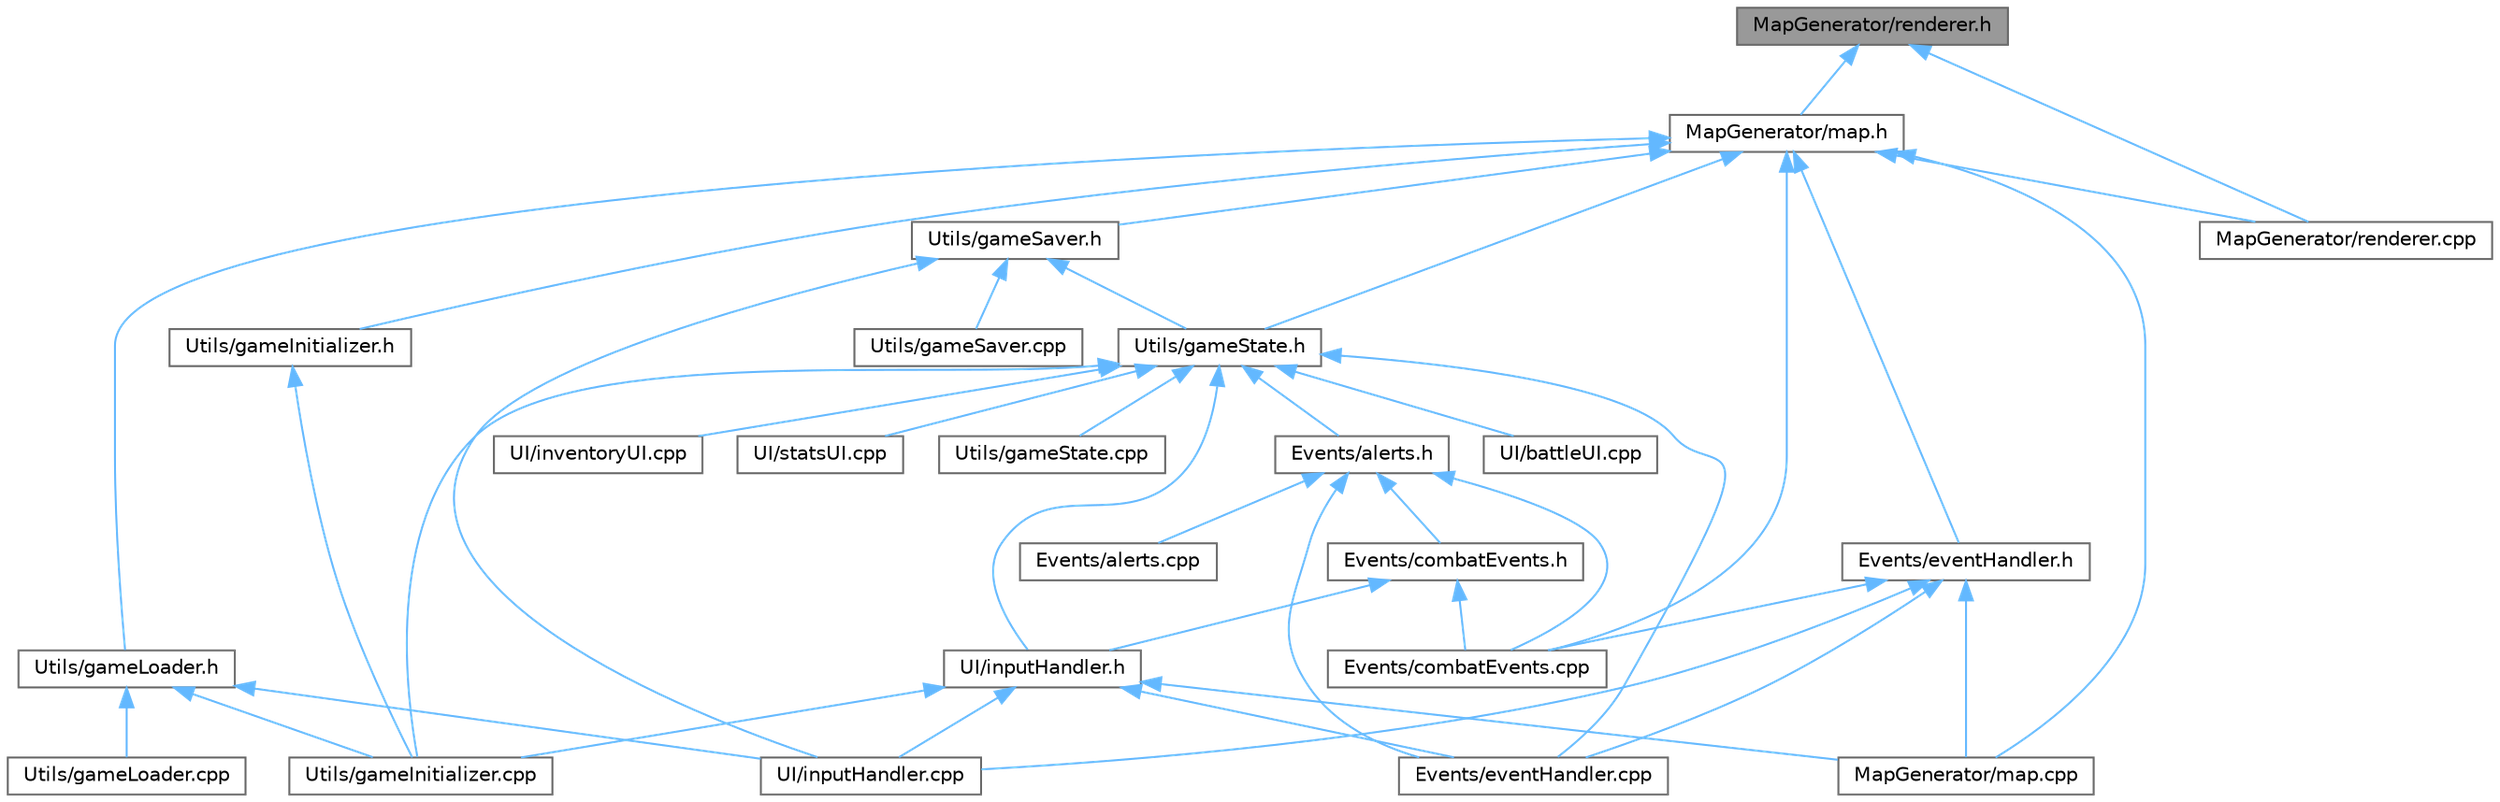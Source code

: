 digraph "MapGenerator/renderer.h"
{
 // LATEX_PDF_SIZE
  bgcolor="transparent";
  edge [fontname=Helvetica,fontsize=10,labelfontname=Helvetica,labelfontsize=10];
  node [fontname=Helvetica,fontsize=10,shape=box,height=0.2,width=0.4];
  Node1 [id="Node000001",label="MapGenerator/renderer.h",height=0.2,width=0.4,color="gray40", fillcolor="grey60", style="filled", fontcolor="black",tooltip=" "];
  Node1 -> Node2 [id="edge1_Node000001_Node000002",dir="back",color="steelblue1",style="solid",tooltip=" "];
  Node2 [id="Node000002",label="MapGenerator/map.h",height=0.2,width=0.4,color="grey40", fillcolor="white", style="filled",URL="$map_8h.html",tooltip=" "];
  Node2 -> Node3 [id="edge2_Node000002_Node000003",dir="back",color="steelblue1",style="solid",tooltip=" "];
  Node3 [id="Node000003",label="Events/combatEvents.cpp",height=0.2,width=0.4,color="grey40", fillcolor="white", style="filled",URL="$combat_events_8cpp.html",tooltip=" "];
  Node2 -> Node4 [id="edge3_Node000002_Node000004",dir="back",color="steelblue1",style="solid",tooltip=" "];
  Node4 [id="Node000004",label="Events/eventHandler.h",height=0.2,width=0.4,color="grey40", fillcolor="white", style="filled",URL="$event_handler_8h.html",tooltip=" "];
  Node4 -> Node3 [id="edge4_Node000004_Node000003",dir="back",color="steelblue1",style="solid",tooltip=" "];
  Node4 -> Node5 [id="edge5_Node000004_Node000005",dir="back",color="steelblue1",style="solid",tooltip=" "];
  Node5 [id="Node000005",label="Events/eventHandler.cpp",height=0.2,width=0.4,color="grey40", fillcolor="white", style="filled",URL="$event_handler_8cpp.html",tooltip=" "];
  Node4 -> Node6 [id="edge6_Node000004_Node000006",dir="back",color="steelblue1",style="solid",tooltip=" "];
  Node6 [id="Node000006",label="MapGenerator/map.cpp",height=0.2,width=0.4,color="grey40", fillcolor="white", style="filled",URL="$map_8cpp.html",tooltip=" "];
  Node4 -> Node7 [id="edge7_Node000004_Node000007",dir="back",color="steelblue1",style="solid",tooltip=" "];
  Node7 [id="Node000007",label="UI/inputHandler.cpp",height=0.2,width=0.4,color="grey40", fillcolor="white", style="filled",URL="$input_handler_8cpp.html",tooltip=" "];
  Node2 -> Node6 [id="edge8_Node000002_Node000006",dir="back",color="steelblue1",style="solid",tooltip=" "];
  Node2 -> Node8 [id="edge9_Node000002_Node000008",dir="back",color="steelblue1",style="solid",tooltip=" "];
  Node8 [id="Node000008",label="MapGenerator/renderer.cpp",height=0.2,width=0.4,color="grey40", fillcolor="white", style="filled",URL="$renderer_8cpp.html",tooltip=" "];
  Node2 -> Node9 [id="edge10_Node000002_Node000009",dir="back",color="steelblue1",style="solid",tooltip=" "];
  Node9 [id="Node000009",label="Utils/gameInitializer.h",height=0.2,width=0.4,color="grey40", fillcolor="white", style="filled",URL="$game_initializer_8h.html",tooltip=" "];
  Node9 -> Node10 [id="edge11_Node000009_Node000010",dir="back",color="steelblue1",style="solid",tooltip=" "];
  Node10 [id="Node000010",label="Utils/gameInitializer.cpp",height=0.2,width=0.4,color="grey40", fillcolor="white", style="filled",URL="$game_initializer_8cpp.html",tooltip=" "];
  Node2 -> Node11 [id="edge12_Node000002_Node000011",dir="back",color="steelblue1",style="solid",tooltip=" "];
  Node11 [id="Node000011",label="Utils/gameLoader.h",height=0.2,width=0.4,color="grey40", fillcolor="white", style="filled",URL="$game_loader_8h.html",tooltip=" "];
  Node11 -> Node7 [id="edge13_Node000011_Node000007",dir="back",color="steelblue1",style="solid",tooltip=" "];
  Node11 -> Node10 [id="edge14_Node000011_Node000010",dir="back",color="steelblue1",style="solid",tooltip=" "];
  Node11 -> Node12 [id="edge15_Node000011_Node000012",dir="back",color="steelblue1",style="solid",tooltip=" "];
  Node12 [id="Node000012",label="Utils/gameLoader.cpp",height=0.2,width=0.4,color="grey40", fillcolor="white", style="filled",URL="$game_loader_8cpp.html",tooltip=" "];
  Node2 -> Node13 [id="edge16_Node000002_Node000013",dir="back",color="steelblue1",style="solid",tooltip=" "];
  Node13 [id="Node000013",label="Utils/gameSaver.h",height=0.2,width=0.4,color="grey40", fillcolor="white", style="filled",URL="$game_saver_8h.html",tooltip=" "];
  Node13 -> Node7 [id="edge17_Node000013_Node000007",dir="back",color="steelblue1",style="solid",tooltip=" "];
  Node13 -> Node14 [id="edge18_Node000013_Node000014",dir="back",color="steelblue1",style="solid",tooltip=" "];
  Node14 [id="Node000014",label="Utils/gameSaver.cpp",height=0.2,width=0.4,color="grey40", fillcolor="white", style="filled",URL="$game_saver_8cpp.html",tooltip=" "];
  Node13 -> Node15 [id="edge19_Node000013_Node000015",dir="back",color="steelblue1",style="solid",tooltip=" "];
  Node15 [id="Node000015",label="Utils/gameState.h",height=0.2,width=0.4,color="grey40", fillcolor="white", style="filled",URL="$game_state_8h.html",tooltip=" "];
  Node15 -> Node16 [id="edge20_Node000015_Node000016",dir="back",color="steelblue1",style="solid",tooltip=" "];
  Node16 [id="Node000016",label="Events/alerts.h",height=0.2,width=0.4,color="grey40", fillcolor="white", style="filled",URL="$alerts_8h.html",tooltip=" "];
  Node16 -> Node17 [id="edge21_Node000016_Node000017",dir="back",color="steelblue1",style="solid",tooltip=" "];
  Node17 [id="Node000017",label="Events/alerts.cpp",height=0.2,width=0.4,color="grey40", fillcolor="white", style="filled",URL="$alerts_8cpp.html",tooltip=" "];
  Node16 -> Node3 [id="edge22_Node000016_Node000003",dir="back",color="steelblue1",style="solid",tooltip=" "];
  Node16 -> Node18 [id="edge23_Node000016_Node000018",dir="back",color="steelblue1",style="solid",tooltip=" "];
  Node18 [id="Node000018",label="Events/combatEvents.h",height=0.2,width=0.4,color="grey40", fillcolor="white", style="filled",URL="$combat_events_8h.html",tooltip=" "];
  Node18 -> Node3 [id="edge24_Node000018_Node000003",dir="back",color="steelblue1",style="solid",tooltip=" "];
  Node18 -> Node19 [id="edge25_Node000018_Node000019",dir="back",color="steelblue1",style="solid",tooltip=" "];
  Node19 [id="Node000019",label="UI/inputHandler.h",height=0.2,width=0.4,color="grey40", fillcolor="white", style="filled",URL="$input_handler_8h.html",tooltip=" "];
  Node19 -> Node5 [id="edge26_Node000019_Node000005",dir="back",color="steelblue1",style="solid",tooltip=" "];
  Node19 -> Node6 [id="edge27_Node000019_Node000006",dir="back",color="steelblue1",style="solid",tooltip=" "];
  Node19 -> Node7 [id="edge28_Node000019_Node000007",dir="back",color="steelblue1",style="solid",tooltip=" "];
  Node19 -> Node10 [id="edge29_Node000019_Node000010",dir="back",color="steelblue1",style="solid",tooltip=" "];
  Node16 -> Node5 [id="edge30_Node000016_Node000005",dir="back",color="steelblue1",style="solid",tooltip=" "];
  Node15 -> Node5 [id="edge31_Node000015_Node000005",dir="back",color="steelblue1",style="solid",tooltip=" "];
  Node15 -> Node20 [id="edge32_Node000015_Node000020",dir="back",color="steelblue1",style="solid",tooltip=" "];
  Node20 [id="Node000020",label="UI/battleUI.cpp",height=0.2,width=0.4,color="grey40", fillcolor="white", style="filled",URL="$battle_u_i_8cpp.html",tooltip=" "];
  Node15 -> Node19 [id="edge33_Node000015_Node000019",dir="back",color="steelblue1",style="solid",tooltip=" "];
  Node15 -> Node21 [id="edge34_Node000015_Node000021",dir="back",color="steelblue1",style="solid",tooltip=" "];
  Node21 [id="Node000021",label="UI/inventoryUI.cpp",height=0.2,width=0.4,color="grey40", fillcolor="white", style="filled",URL="$inventory_u_i_8cpp.html",tooltip=" "];
  Node15 -> Node22 [id="edge35_Node000015_Node000022",dir="back",color="steelblue1",style="solid",tooltip=" "];
  Node22 [id="Node000022",label="UI/statsUI.cpp",height=0.2,width=0.4,color="grey40", fillcolor="white", style="filled",URL="$stats_u_i_8cpp.html",tooltip=" "];
  Node15 -> Node10 [id="edge36_Node000015_Node000010",dir="back",color="steelblue1",style="solid",tooltip=" "];
  Node15 -> Node23 [id="edge37_Node000015_Node000023",dir="back",color="steelblue1",style="solid",tooltip=" "];
  Node23 [id="Node000023",label="Utils/gameState.cpp",height=0.2,width=0.4,color="grey40", fillcolor="white", style="filled",URL="$game_state_8cpp.html",tooltip=" "];
  Node2 -> Node15 [id="edge38_Node000002_Node000015",dir="back",color="steelblue1",style="solid",tooltip=" "];
  Node1 -> Node8 [id="edge39_Node000001_Node000008",dir="back",color="steelblue1",style="solid",tooltip=" "];
}
